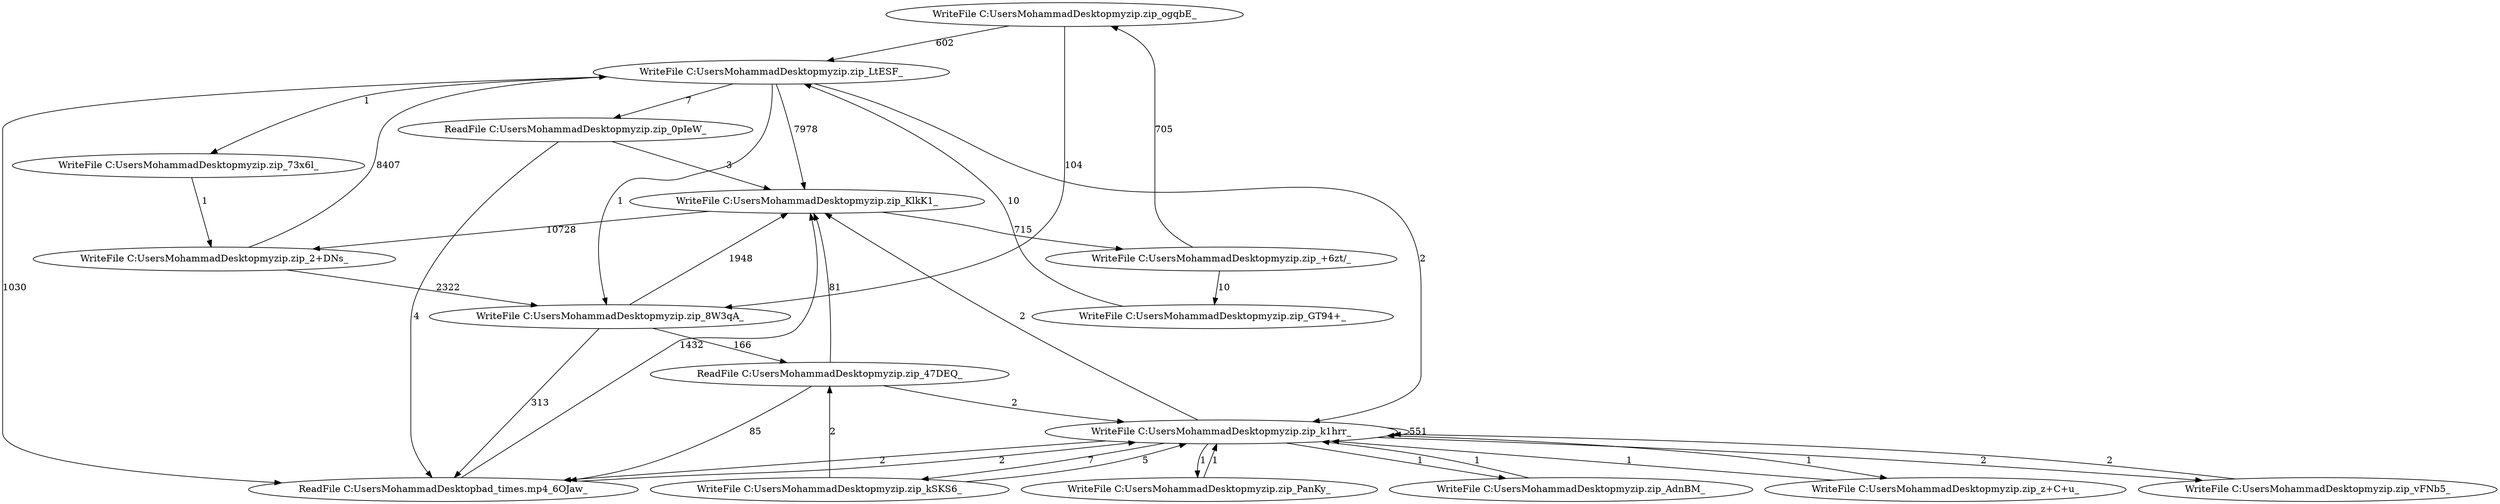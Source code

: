 strict digraph G {
  "WriteFile C:\Users\Mohammad\Desktop\myzip.zip_ogqbE_";
  "WriteFile C:\Users\Mohammad\Desktop\myzip.zip_LtESF_";
  "WriteFile C:\Users\Mohammad\Desktop\myzip.zip_KlkK1_";
  "WriteFile C:\Users\Mohammad\Desktop\myzip.zip_2+DNs_";
  "WriteFile C:\Users\Mohammad\Desktop\myzip.zip_8W3qA_";
  "ReadFile C:\Users\Mohammad\Desktop\bad_times.mp4_6OJaw_";
  "WriteFile C:\Users\Mohammad\Desktop\myzip.zip_+6zt/_";
  "WriteFile C:\Users\Mohammad\Desktop\myzip.zip_GT94+_";
  "ReadFile C:\Users\Mohammad\Desktop\myzip.zip_0pIeW_";
  "ReadFile C:\Users\Mohammad\Desktop\myzip.zip_47DEQ_";
  "WriteFile C:\Users\Mohammad\Desktop\myzip.zip_k1hrr_";
  "WriteFile C:\Users\Mohammad\Desktop\myzip.zip_kSKS6_";
  "WriteFile C:\Users\Mohammad\Desktop\myzip.zip_PanKy_";
  "WriteFile C:\Users\Mohammad\Desktop\myzip.zip_AdnBM_";
  "WriteFile C:\Users\Mohammad\Desktop\myzip.zip_vFNb5_";
  "WriteFile C:\Users\Mohammad\Desktop\myzip.zip_z+C+u_";
  "WriteFile C:\Users\Mohammad\Desktop\myzip.zip_73x6l_";
  "WriteFile C:\Users\Mohammad\Desktop\myzip.zip_ogqbE_" -> "WriteFile C:\Users\Mohammad\Desktop\myzip.zip_LtESF_" [ label="602" ];
  "WriteFile C:\Users\Mohammad\Desktop\myzip.zip_LtESF_" -> "WriteFile C:\Users\Mohammad\Desktop\myzip.zip_KlkK1_" [ label="7978" ];
  "WriteFile C:\Users\Mohammad\Desktop\myzip.zip_KlkK1_" -> "WriteFile C:\Users\Mohammad\Desktop\myzip.zip_2+DNs_" [ label="10728" ];
  "WriteFile C:\Users\Mohammad\Desktop\myzip.zip_2+DNs_" -> "WriteFile C:\Users\Mohammad\Desktop\myzip.zip_8W3qA_" [ label="2322" ];
  "WriteFile C:\Users\Mohammad\Desktop\myzip.zip_8W3qA_" -> "WriteFile C:\Users\Mohammad\Desktop\myzip.zip_KlkK1_" [ label="1948" ];
  "WriteFile C:\Users\Mohammad\Desktop\myzip.zip_2+DNs_" -> "WriteFile C:\Users\Mohammad\Desktop\myzip.zip_LtESF_" [ label="8407" ];
  "WriteFile C:\Users\Mohammad\Desktop\myzip.zip_LtESF_" -> "ReadFile C:\Users\Mohammad\Desktop\bad_times.mp4_6OJaw_" [ label="1030" ];
  "ReadFile C:\Users\Mohammad\Desktop\bad_times.mp4_6OJaw_" -> "WriteFile C:\Users\Mohammad\Desktop\myzip.zip_KlkK1_" [ label="1432" ];
  "WriteFile C:\Users\Mohammad\Desktop\myzip.zip_KlkK1_" -> "WriteFile C:\Users\Mohammad\Desktop\myzip.zip_+6zt/_" [ label="715" ];
  "WriteFile C:\Users\Mohammad\Desktop\myzip.zip_+6zt/_" -> "WriteFile C:\Users\Mohammad\Desktop\myzip.zip_ogqbE_" [ label="705" ];
  "WriteFile C:\Users\Mohammad\Desktop\myzip.zip_8W3qA_" -> "ReadFile C:\Users\Mohammad\Desktop\bad_times.mp4_6OJaw_" [ label="313" ];
  "WriteFile C:\Users\Mohammad\Desktop\myzip.zip_+6zt/_" -> "WriteFile C:\Users\Mohammad\Desktop\myzip.zip_GT94+_" [ label="10" ];
  "WriteFile C:\Users\Mohammad\Desktop\myzip.zip_GT94+_" -> "WriteFile C:\Users\Mohammad\Desktop\myzip.zip_LtESF_" [ label="10" ];
  "WriteFile C:\Users\Mohammad\Desktop\myzip.zip_LtESF_" -> "ReadFile C:\Users\Mohammad\Desktop\myzip.zip_0pIeW_" [ label="7" ];
  "ReadFile C:\Users\Mohammad\Desktop\myzip.zip_0pIeW_" -> "ReadFile C:\Users\Mohammad\Desktop\bad_times.mp4_6OJaw_" [ label="4" ];
  "WriteFile C:\Users\Mohammad\Desktop\myzip.zip_8W3qA_" -> "ReadFile C:\Users\Mohammad\Desktop\myzip.zip_47DEQ_" [ label="166" ];
  "ReadFile C:\Users\Mohammad\Desktop\myzip.zip_47DEQ_" -> "ReadFile C:\Users\Mohammad\Desktop\bad_times.mp4_6OJaw_" [ label="85" ];
  "WriteFile C:\Users\Mohammad\Desktop\myzip.zip_LtESF_" -> "WriteFile C:\Users\Mohammad\Desktop\myzip.zip_k1hrr_" [ label="2" ];
  "WriteFile C:\Users\Mohammad\Desktop\myzip.zip_k1hrr_" -> "WriteFile C:\Users\Mohammad\Desktop\myzip.zip_k1hrr_" [ label="551" ];
  "WriteFile C:\Users\Mohammad\Desktop\myzip.zip_k1hrr_" -> "WriteFile C:\Users\Mohammad\Desktop\myzip.zip_kSKS6_" [ label="7" ];
  "WriteFile C:\Users\Mohammad\Desktop\myzip.zip_kSKS6_" -> "ReadFile C:\Users\Mohammad\Desktop\myzip.zip_47DEQ_" [ label="2" ];
  "ReadFile C:\Users\Mohammad\Desktop\myzip.zip_47DEQ_" -> "WriteFile C:\Users\Mohammad\Desktop\myzip.zip_k1hrr_" [ label="2" ];
  "WriteFile C:\Users\Mohammad\Desktop\myzip.zip_k1hrr_" -> "ReadFile C:\Users\Mohammad\Desktop\bad_times.mp4_6OJaw_" [ label="2" ];
  "ReadFile C:\Users\Mohammad\Desktop\bad_times.mp4_6OJaw_" -> "WriteFile C:\Users\Mohammad\Desktop\myzip.zip_k1hrr_" [ label="2" ];
  "WriteFile C:\Users\Mohammad\Desktop\myzip.zip_kSKS6_" -> "WriteFile C:\Users\Mohammad\Desktop\myzip.zip_k1hrr_" [ label="5" ];
  "WriteFile C:\Users\Mohammad\Desktop\myzip.zip_k1hrr_" -> "WriteFile C:\Users\Mohammad\Desktop\myzip.zip_PanKy_" [ label="1" ];
  "WriteFile C:\Users\Mohammad\Desktop\myzip.zip_PanKy_" -> "WriteFile C:\Users\Mohammad\Desktop\myzip.zip_k1hrr_" [ label="1" ];
  "WriteFile C:\Users\Mohammad\Desktop\myzip.zip_k1hrr_" -> "WriteFile C:\Users\Mohammad\Desktop\myzip.zip_KlkK1_" [ label="2" ];
  "WriteFile C:\Users\Mohammad\Desktop\myzip.zip_k1hrr_" -> "WriteFile C:\Users\Mohammad\Desktop\myzip.zip_AdnBM_" [ label="1" ];
  "WriteFile C:\Users\Mohammad\Desktop\myzip.zip_AdnBM_" -> "WriteFile C:\Users\Mohammad\Desktop\myzip.zip_k1hrr_" [ label="1" ];
  "WriteFile C:\Users\Mohammad\Desktop\myzip.zip_k1hrr_" -> "WriteFile C:\Users\Mohammad\Desktop\myzip.zip_vFNb5_" [ label="2" ];
  "WriteFile C:\Users\Mohammad\Desktop\myzip.zip_vFNb5_" -> "WriteFile C:\Users\Mohammad\Desktop\myzip.zip_k1hrr_" [ label="2" ];
  "WriteFile C:\Users\Mohammad\Desktop\myzip.zip_k1hrr_" -> "WriteFile C:\Users\Mohammad\Desktop\myzip.zip_z+C+u_" [ label="1" ];
  "WriteFile C:\Users\Mohammad\Desktop\myzip.zip_z+C+u_" -> "WriteFile C:\Users\Mohammad\Desktop\myzip.zip_k1hrr_" [ label="1" ];
  "ReadFile C:\Users\Mohammad\Desktop\myzip.zip_0pIeW_" -> "WriteFile C:\Users\Mohammad\Desktop\myzip.zip_KlkK1_" [ label="3" ];
  "ReadFile C:\Users\Mohammad\Desktop\myzip.zip_47DEQ_" -> "WriteFile C:\Users\Mohammad\Desktop\myzip.zip_KlkK1_" [ label="81" ];
  "WriteFile C:\Users\Mohammad\Desktop\myzip.zip_ogqbE_" -> "WriteFile C:\Users\Mohammad\Desktop\myzip.zip_8W3qA_" [ label="104" ];
  "WriteFile C:\Users\Mohammad\Desktop\myzip.zip_LtESF_" -> "WriteFile C:\Users\Mohammad\Desktop\myzip.zip_8W3qA_" [ label="1" ];
  "WriteFile C:\Users\Mohammad\Desktop\myzip.zip_LtESF_" -> "WriteFile C:\Users\Mohammad\Desktop\myzip.zip_73x6l_" [ label="1" ];
  "WriteFile C:\Users\Mohammad\Desktop\myzip.zip_73x6l_" -> "WriteFile C:\Users\Mohammad\Desktop\myzip.zip_2+DNs_" [ label="1" ];
}
